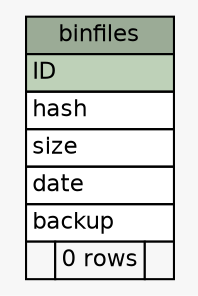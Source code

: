 // dot 2.38.0 on Mac OS X 10.11.5
// SchemaSpy rev 590
digraph "binfiles" {
  graph [
    rankdir="RL"
    bgcolor="#f7f7f7"
    nodesep="0.18"
    ranksep="0.46"
    fontname="Helvetica"
    fontsize="11"
  ];
  node [
    fontname="Helvetica"
    fontsize="11"
    shape="plaintext"
  ];
  edge [
    arrowsize="0.8"
  ];
  "binfiles" [
    label=<
    <TABLE BORDER="0" CELLBORDER="1" CELLSPACING="0" BGCOLOR="#ffffff">
      <TR><TD COLSPAN="3" BGCOLOR="#9bab96" ALIGN="CENTER">binfiles</TD></TR>
      <TR><TD PORT="ID" COLSPAN="3" BGCOLOR="#bed1b8" ALIGN="LEFT">ID</TD></TR>
      <TR><TD PORT="hash" COLSPAN="3" ALIGN="LEFT">hash</TD></TR>
      <TR><TD PORT="size" COLSPAN="3" ALIGN="LEFT">size</TD></TR>
      <TR><TD PORT="date" COLSPAN="3" ALIGN="LEFT">date</TD></TR>
      <TR><TD PORT="backup" COLSPAN="3" ALIGN="LEFT">backup</TD></TR>
      <TR><TD ALIGN="LEFT" BGCOLOR="#f7f7f7">  </TD><TD ALIGN="RIGHT" BGCOLOR="#f7f7f7">0 rows</TD><TD ALIGN="RIGHT" BGCOLOR="#f7f7f7">  </TD></TR>
    </TABLE>>
    URL="tables/binfiles.html"
    tooltip="binfiles"
  ];
}
